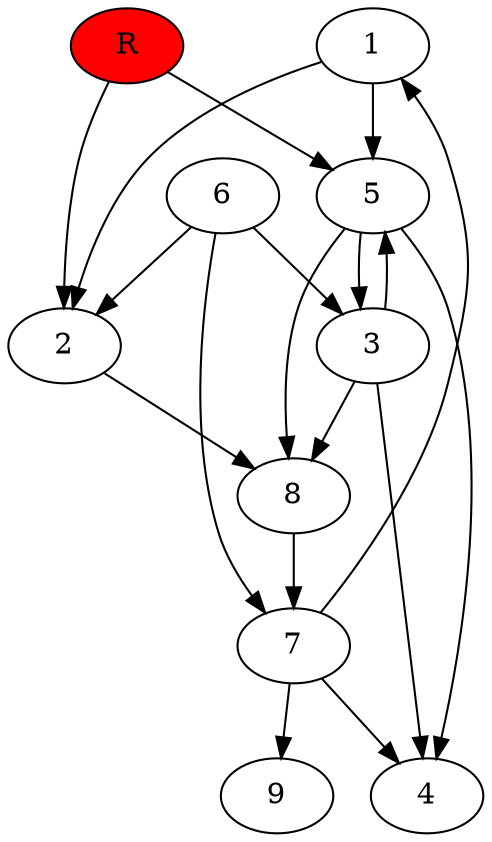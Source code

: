 digraph prb29293 {
	1
	2
	3
	4
	5
	6
	7
	8
	R [fillcolor="#ff0000" style=filled]
	1 -> 2
	1 -> 5
	2 -> 8
	3 -> 4
	3 -> 5
	3 -> 8
	5 -> 3
	5 -> 4
	5 -> 8
	6 -> 2
	6 -> 3
	6 -> 7
	7 -> 1
	7 -> 4
	7 -> 9
	8 -> 7
	R -> 2
	R -> 5
}
